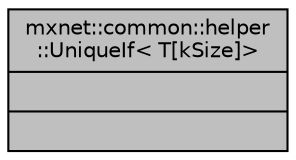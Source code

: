 digraph "mxnet::common::helper::UniqueIf&lt; T[kSize]&gt;"
{
  edge [fontname="Helvetica",fontsize="10",labelfontname="Helvetica",labelfontsize="10"];
  node [fontname="Helvetica",fontsize="10",shape=record];
  Node1 [label="{mxnet::common::helper\l::UniqueIf\< T[kSize]\>\n||}",height=0.2,width=0.4,color="black", fillcolor="grey75", style="filled" fontcolor="black"];
}
